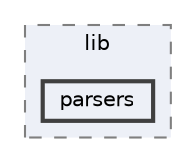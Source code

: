digraph "parsers"
{
 // INTERACTIVE_SVG=YES
 // LATEX_PDF_SIZE
  bgcolor="transparent";
  edge [fontname=Helvetica,fontsize=10,labelfontname=Helvetica,labelfontsize=10];
  node [fontname=Helvetica,fontsize=10,shape=box,height=0.2,width=0.4];
  compound=true
  subgraph clusterdir_fec0a83461125d74874b88ab4deadbb3 {
    graph [ bgcolor="#edf0f7", pencolor="grey50", label="lib", fontname=Helvetica,fontsize=10 style="filled,dashed", URL="dir_fec0a83461125d74874b88ab4deadbb3.html",tooltip=""]
  dir_8b14931013722db138f88ea0ce77ad62 [label="parsers", fillcolor="#edf0f7", color="grey25", style="filled,bold", URL="dir_8b14931013722db138f88ea0ce77ad62.html",tooltip=""];
  }
}
